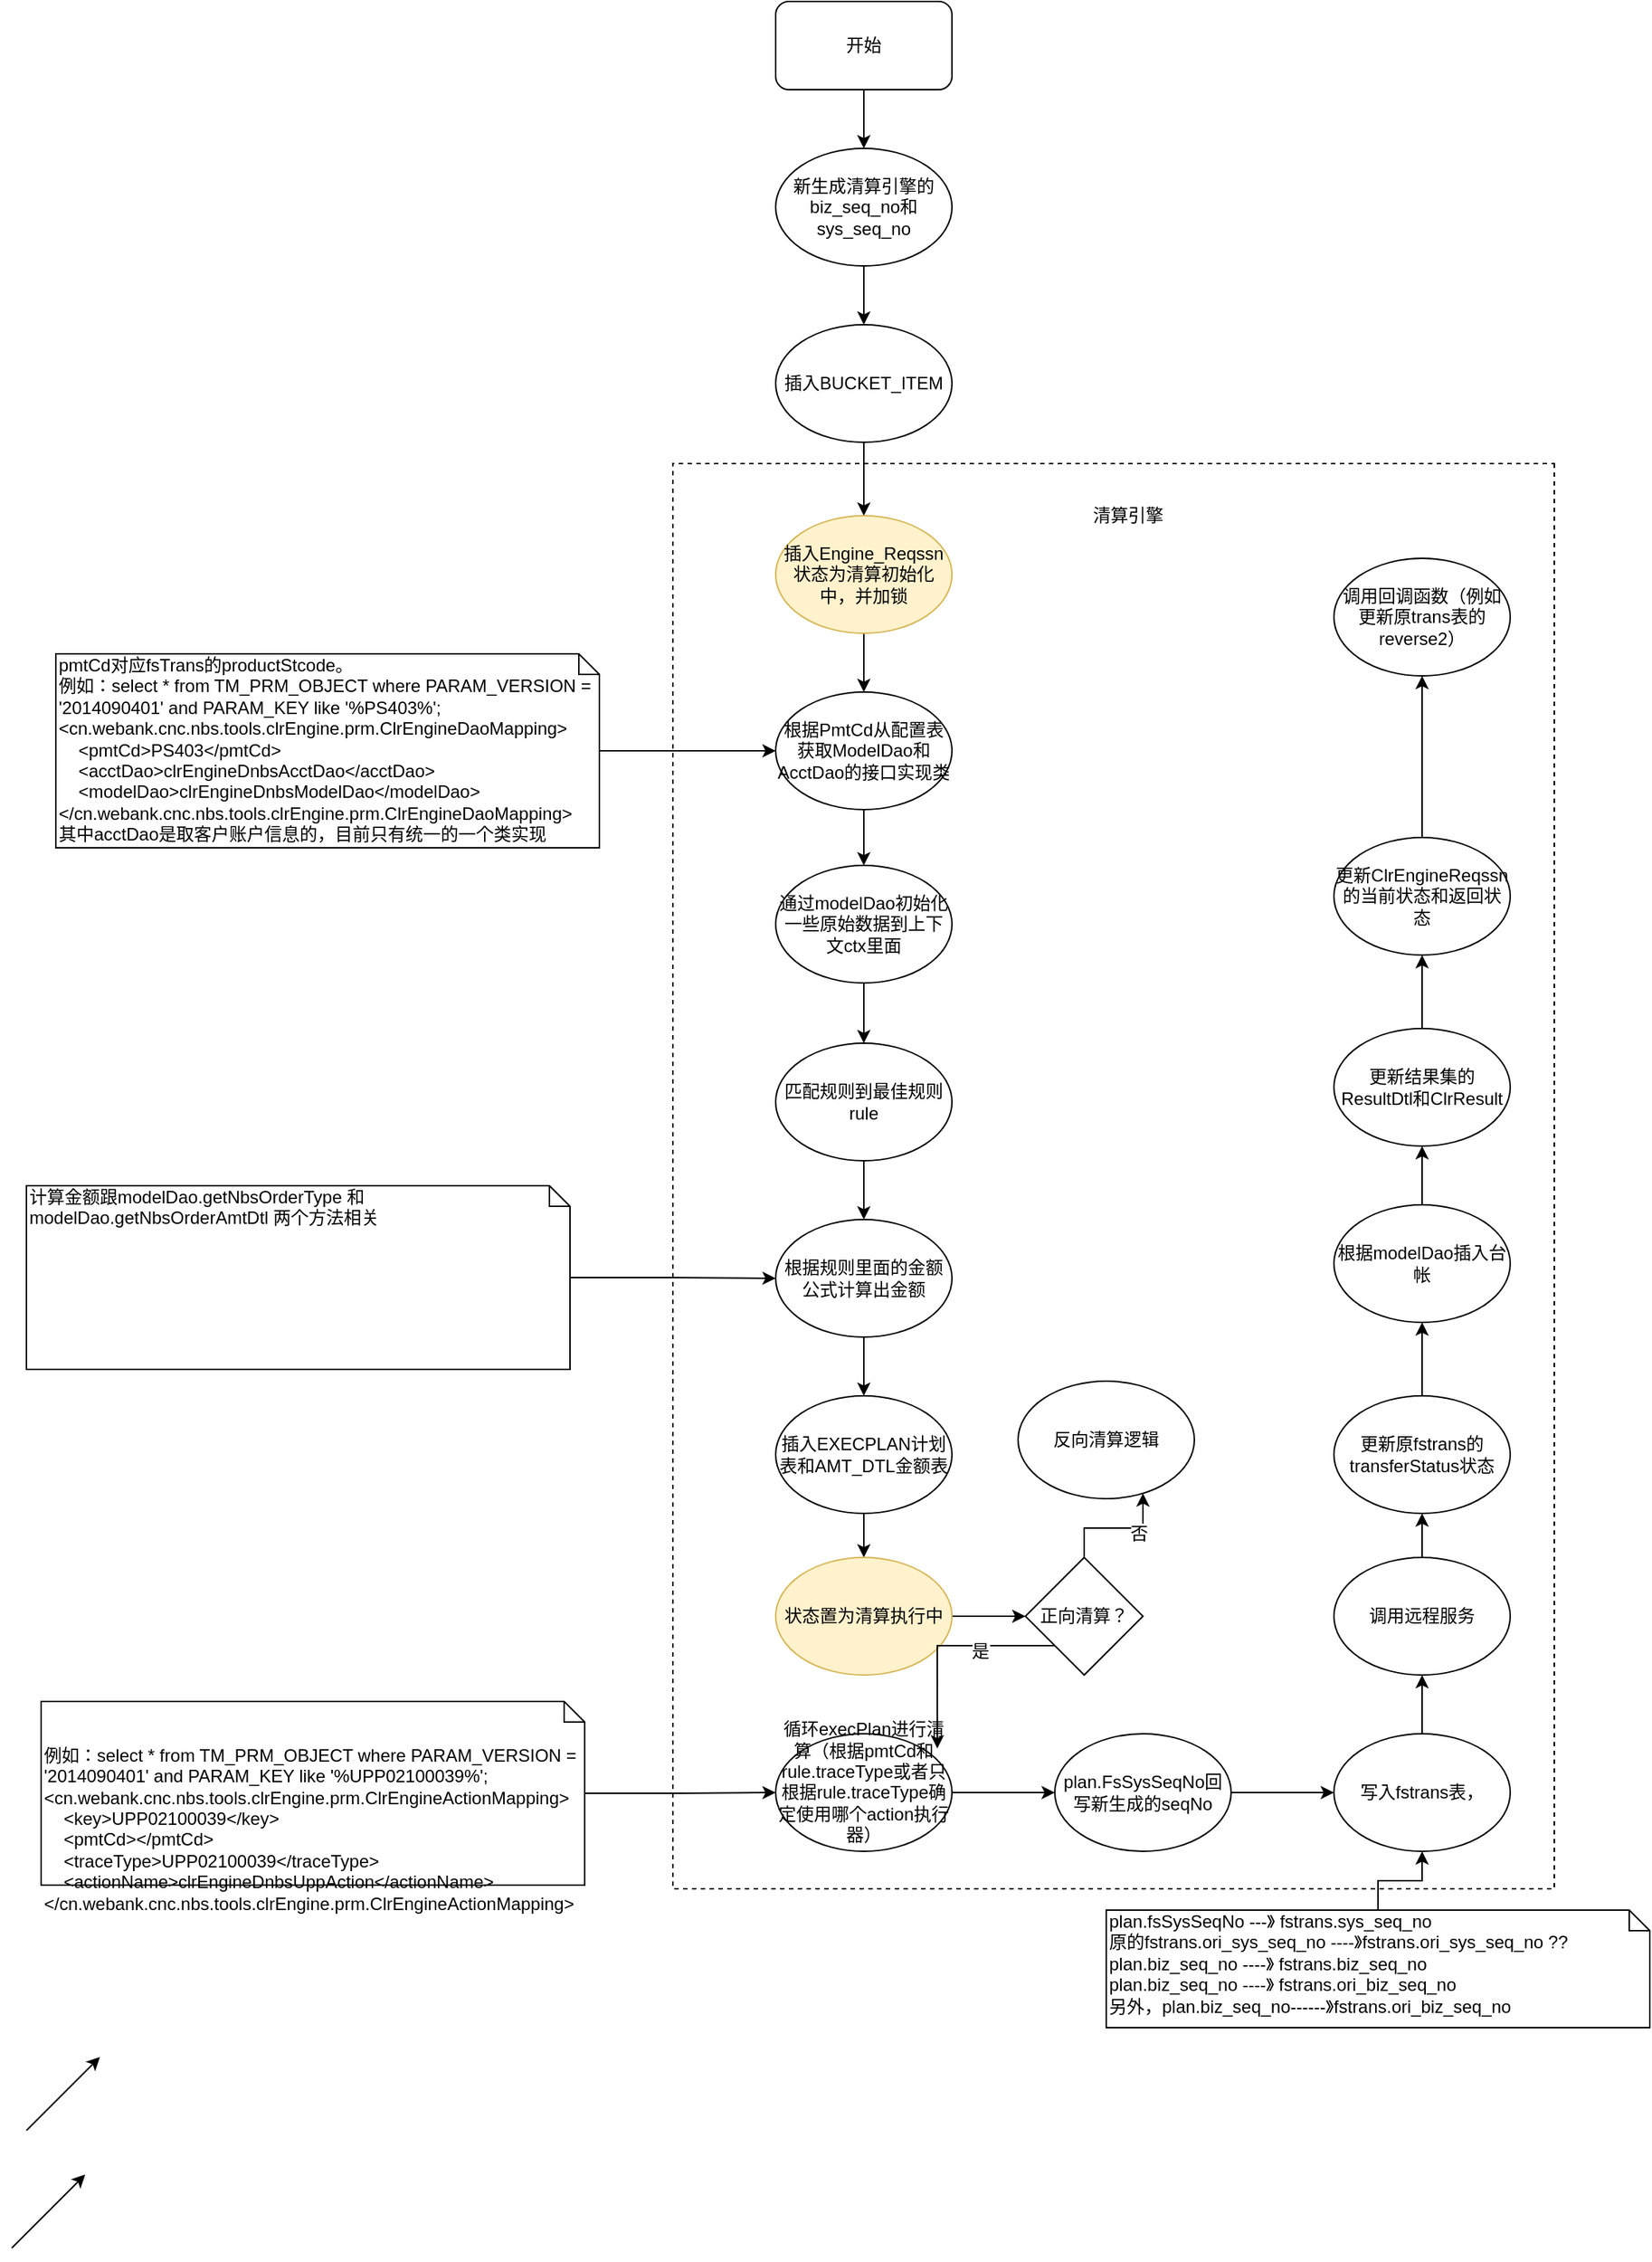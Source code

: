 <mxfile version="10.6.0" type="github"><diagram id="alFJYCYSJjcQ0Y1QCdCz" name="第 1 页"><mxGraphModel dx="2220" dy="770" grid="1" gridSize="10" guides="1" tooltips="1" connect="1" arrows="1" fold="1" page="1" pageScale="1" pageWidth="827" pageHeight="1169" math="0" shadow="0"><root><mxCell id="0"/><mxCell id="1" parent="0"/><mxCell id="IjZQBaDqgQylDI38y9SU-50" value="" style="rounded=0;whiteSpace=wrap;html=1;dashed=1;fillColor=none;direction=south;" vertex="1" parent="1"><mxGeometry x="210" y="325.5" width="600" height="970" as="geometry"/></mxCell><mxCell id="IjZQBaDqgQylDI38y9SU-12" value="" style="edgeStyle=orthogonalEdgeStyle;rounded=0;orthogonalLoop=1;jettySize=auto;html=1;" edge="1" parent="1" source="IjZQBaDqgQylDI38y9SU-1" target="IjZQBaDqgQylDI38y9SU-11"><mxGeometry relative="1" as="geometry"/></mxCell><mxCell id="IjZQBaDqgQylDI38y9SU-1" value="开始" style="rounded=1;whiteSpace=wrap;html=1;" vertex="1" parent="1"><mxGeometry x="280" y="11" width="120" height="60" as="geometry"/></mxCell><mxCell id="IjZQBaDqgQylDI38y9SU-9" value="" style="edgeStyle=orthogonalEdgeStyle;rounded=0;orthogonalLoop=1;jettySize=auto;html=1;" edge="1" parent="1" source="IjZQBaDqgQylDI38y9SU-2" target="IjZQBaDqgQylDI38y9SU-3"><mxGeometry relative="1" as="geometry"/></mxCell><mxCell id="IjZQBaDqgQylDI38y9SU-2" value="插入BUCKET_ITEM" style="ellipse;whiteSpace=wrap;html=1;" vertex="1" parent="1"><mxGeometry x="280" y="231" width="120" height="80" as="geometry"/></mxCell><mxCell id="IjZQBaDqgQylDI38y9SU-10" value="" style="edgeStyle=orthogonalEdgeStyle;rounded=0;orthogonalLoop=1;jettySize=auto;html=1;" edge="1" parent="1" source="IjZQBaDqgQylDI38y9SU-3" target="IjZQBaDqgQylDI38y9SU-4"><mxGeometry relative="1" as="geometry"/></mxCell><mxCell id="IjZQBaDqgQylDI38y9SU-3" value="&lt;div&gt;插入Engine_Reqssn&lt;/div&gt;&lt;div&gt;状态为清算初始化中，并加锁&lt;/div&gt;" style="ellipse;whiteSpace=wrap;html=1;fillColor=#fff2cc;strokeColor=#d6b656;" vertex="1" parent="1"><mxGeometry x="280" y="361" width="120" height="80" as="geometry"/></mxCell><mxCell id="IjZQBaDqgQylDI38y9SU-15" value="" style="edgeStyle=orthogonalEdgeStyle;rounded=0;orthogonalLoop=1;jettySize=auto;html=1;" edge="1" parent="1" source="IjZQBaDqgQylDI38y9SU-4" target="IjZQBaDqgQylDI38y9SU-14"><mxGeometry relative="1" as="geometry"/></mxCell><mxCell id="IjZQBaDqgQylDI38y9SU-4" value="根据PmtCd从配置表获取ModelDao和AcctDao的接口实现类" style="ellipse;whiteSpace=wrap;html=1;" vertex="1" parent="1"><mxGeometry x="280" y="481" width="120" height="80" as="geometry"/></mxCell><mxCell id="IjZQBaDqgQylDI38y9SU-7" value="" style="edgeStyle=orthogonalEdgeStyle;rounded=0;orthogonalLoop=1;jettySize=auto;html=1;entryX=0;entryY=0.5;entryDx=0;entryDy=0;" edge="1" parent="1" source="IjZQBaDqgQylDI38y9SU-5" target="IjZQBaDqgQylDI38y9SU-4"><mxGeometry relative="1" as="geometry"><mxPoint x="240" y="521" as="targetPoint"/></mxGeometry></mxCell><mxCell id="IjZQBaDqgQylDI38y9SU-5" value="pmtCd对应fsTrans的productStcode。&lt;br&gt;例如：select * from TM_PRM_OBJECT where PARAM_VERSION = '2014090401' and PARAM_KEY like '%PS403%';&lt;br&gt;&amp;lt;cn.webank.cnc.nbs.tools.clrEngine.prm.ClrEngineDaoMapping&amp;gt;&lt;br&gt;&amp;nbsp;&amp;nbsp;&amp;nbsp; &amp;lt;pmtCd&amp;gt;PS403&amp;lt;/pmtCd&amp;gt;&lt;br&gt;&amp;nbsp;&amp;nbsp;&amp;nbsp; &amp;lt;acctDao&amp;gt;clrEngineDnbsAcctDao&amp;lt;/acctDao&amp;gt;&lt;br&gt;&amp;nbsp;&amp;nbsp;&amp;nbsp; &amp;lt;modelDao&amp;gt;clrEngineDnbsModelDao&amp;lt;/modelDao&amp;gt;&lt;br&gt;&lt;div&gt;&amp;lt;/cn.webank.cnc.nbs.tools.clrEngine.prm.ClrEngineDaoMapping&amp;gt;&lt;/div&gt;&lt;div&gt;其中acctDao是取客户账户信息的，目前只有统一的一个类实现&lt;br&gt;&lt;/div&gt;" style="shape=note;whiteSpace=wrap;html=1;size=14;verticalAlign=top;align=left;spacingTop=-6;" vertex="1" parent="1"><mxGeometry x="-210" y="455" width="370" height="132" as="geometry"/></mxCell><mxCell id="IjZQBaDqgQylDI38y9SU-13" value="" style="edgeStyle=orthogonalEdgeStyle;rounded=0;orthogonalLoop=1;jettySize=auto;html=1;" edge="1" parent="1" source="IjZQBaDqgQylDI38y9SU-11" target="IjZQBaDqgQylDI38y9SU-2"><mxGeometry relative="1" as="geometry"/></mxCell><mxCell id="IjZQBaDqgQylDI38y9SU-11" value="新生成清算引擎的biz_seq_no和sys_seq_no" style="ellipse;whiteSpace=wrap;html=1;" vertex="1" parent="1"><mxGeometry x="280" y="111" width="120" height="80" as="geometry"/></mxCell><mxCell id="IjZQBaDqgQylDI38y9SU-18" value="" style="edgeStyle=orthogonalEdgeStyle;rounded=0;orthogonalLoop=1;jettySize=auto;html=1;" edge="1" parent="1" source="IjZQBaDqgQylDI38y9SU-14" target="IjZQBaDqgQylDI38y9SU-17"><mxGeometry relative="1" as="geometry"/></mxCell><mxCell id="IjZQBaDqgQylDI38y9SU-14" value="通过modelDao初始化一些原始数据到上下文ctx里面" style="ellipse;whiteSpace=wrap;html=1;" vertex="1" parent="1"><mxGeometry x="280" y="599" width="120" height="80" as="geometry"/></mxCell><mxCell id="IjZQBaDqgQylDI38y9SU-21" value="" style="edgeStyle=orthogonalEdgeStyle;rounded=0;orthogonalLoop=1;jettySize=auto;html=1;" edge="1" parent="1" source="IjZQBaDqgQylDI38y9SU-17" target="IjZQBaDqgQylDI38y9SU-19"><mxGeometry relative="1" as="geometry"/></mxCell><mxCell id="IjZQBaDqgQylDI38y9SU-17" value="匹配规则到最佳规则rule" style="ellipse;whiteSpace=wrap;html=1;" vertex="1" parent="1"><mxGeometry x="280" y="720" width="120" height="80" as="geometry"/></mxCell><mxCell id="IjZQBaDqgQylDI38y9SU-22" value="" style="edgeStyle=orthogonalEdgeStyle;rounded=0;orthogonalLoop=1;jettySize=auto;html=1;" edge="1" parent="1" source="IjZQBaDqgQylDI38y9SU-19" target="IjZQBaDqgQylDI38y9SU-20"><mxGeometry relative="1" as="geometry"/></mxCell><mxCell id="IjZQBaDqgQylDI38y9SU-19" value="根据规则里面的金额公式计算出金额" style="ellipse;whiteSpace=wrap;html=1;" vertex="1" parent="1"><mxGeometry x="280" y="840" width="120" height="80" as="geometry"/></mxCell><mxCell id="IjZQBaDqgQylDI38y9SU-24" value="" style="edgeStyle=orthogonalEdgeStyle;rounded=0;orthogonalLoop=1;jettySize=auto;html=1;" edge="1" parent="1" source="IjZQBaDqgQylDI38y9SU-20" target="IjZQBaDqgQylDI38y9SU-23"><mxGeometry relative="1" as="geometry"/></mxCell><mxCell id="IjZQBaDqgQylDI38y9SU-20" value="插入EXECPLAN计划表和AMT_DTL金额表" style="ellipse;whiteSpace=wrap;html=1;" vertex="1" parent="1"><mxGeometry x="280" y="960" width="120" height="80" as="geometry"/></mxCell><mxCell id="IjZQBaDqgQylDI38y9SU-56" value="" style="edgeStyle=orthogonalEdgeStyle;rounded=0;orthogonalLoop=1;jettySize=auto;html=1;" edge="1" parent="1" source="IjZQBaDqgQylDI38y9SU-23" target="IjZQBaDqgQylDI38y9SU-55"><mxGeometry relative="1" as="geometry"/></mxCell><mxCell id="IjZQBaDqgQylDI38y9SU-23" value="状态置为清算执行中" style="ellipse;whiteSpace=wrap;html=1;fillColor=#fff2cc;strokeColor=#d6b656;" vertex="1" parent="1"><mxGeometry x="280" y="1070" width="120" height="80" as="geometry"/></mxCell><mxCell id="IjZQBaDqgQylDI38y9SU-35" value="" style="edgeStyle=orthogonalEdgeStyle;rounded=0;orthogonalLoop=1;jettySize=auto;html=1;" edge="1" parent="1" source="IjZQBaDqgQylDI38y9SU-25" target="IjZQBaDqgQylDI38y9SU-30"><mxGeometry relative="1" as="geometry"/></mxCell><mxCell id="IjZQBaDqgQylDI38y9SU-25" value="&lt;div&gt;循环execPlan进行清算（根据pmtCd和rule.traceType或者只根据rule.traceType确定使用哪个action执行器）&lt;br&gt;&lt;/div&gt;&lt;div&gt;&lt;br&gt;&lt;/div&gt;" style="ellipse;whiteSpace=wrap;html=1;" vertex="1" parent="1"><mxGeometry x="280" y="1190" width="120" height="80" as="geometry"/></mxCell><mxCell id="IjZQBaDqgQylDI38y9SU-29" value="" style="edgeStyle=orthogonalEdgeStyle;rounded=0;orthogonalLoop=1;jettySize=auto;html=1;" edge="1" parent="1" source="IjZQBaDqgQylDI38y9SU-28" target="IjZQBaDqgQylDI38y9SU-25"><mxGeometry relative="1" as="geometry"/></mxCell><mxCell id="IjZQBaDqgQylDI38y9SU-28" value="&lt;div&gt;&lt;br&gt;&lt;/div&gt;&lt;div&gt;&lt;br&gt;&lt;/div&gt;&lt;div&gt;例如：select * from TM_PRM_OBJECT where PARAM_VERSION = '2014090401' and PARAM_KEY like '%UPP02100039%';&lt;/div&gt;&amp;lt;cn.webank.cnc.nbs.tools.clrEngine.prm.ClrEngineActionMapping&amp;gt;&lt;br&gt;&amp;nbsp;&amp;nbsp;&amp;nbsp; &amp;lt;key&amp;gt;UPP02100039&amp;lt;/key&amp;gt;&lt;br&gt;&amp;nbsp;&amp;nbsp;&amp;nbsp; &amp;lt;pmtCd&amp;gt;&amp;lt;/pmtCd&amp;gt;&lt;br&gt;&amp;nbsp;&amp;nbsp;&amp;nbsp; &amp;lt;traceType&amp;gt;UPP02100039&amp;lt;/traceType&amp;gt;&lt;br&gt;&amp;nbsp;&amp;nbsp;&amp;nbsp; &amp;lt;actionName&amp;gt;clrEngineDnbsUppAction&amp;lt;/actionName&amp;gt;&lt;br&gt;&amp;lt;/cn.webank.cnc.nbs.tools.clrEngine.prm.ClrEngineActionMapping&amp;gt;" style="shape=note;whiteSpace=wrap;html=1;size=14;verticalAlign=top;align=left;spacingTop=-6;" vertex="1" parent="1"><mxGeometry x="-220" y="1168" width="370" height="125" as="geometry"/></mxCell><mxCell id="IjZQBaDqgQylDI38y9SU-32" value="" style="edgeStyle=orthogonalEdgeStyle;rounded=0;orthogonalLoop=1;jettySize=auto;html=1;" edge="1" parent="1" source="IjZQBaDqgQylDI38y9SU-30" target="IjZQBaDqgQylDI38y9SU-31"><mxGeometry relative="1" as="geometry"/></mxCell><mxCell id="IjZQBaDqgQylDI38y9SU-30" value="plan.FsSysSeqNo回写新生成的seqNo" style="ellipse;whiteSpace=wrap;html=1;" vertex="1" parent="1"><mxGeometry x="470" y="1190" width="120" height="80" as="geometry"/></mxCell><mxCell id="IjZQBaDqgQylDI38y9SU-37" value="" style="edgeStyle=orthogonalEdgeStyle;rounded=0;orthogonalLoop=1;jettySize=auto;html=1;" edge="1" parent="1" source="IjZQBaDqgQylDI38y9SU-31" target="IjZQBaDqgQylDI38y9SU-36"><mxGeometry relative="1" as="geometry"/></mxCell><mxCell id="IjZQBaDqgQylDI38y9SU-31" value="写入fstrans表，" style="ellipse;whiteSpace=wrap;html=1;" vertex="1" parent="1"><mxGeometry x="660" y="1190" width="120" height="80" as="geometry"/></mxCell><mxCell id="IjZQBaDqgQylDI38y9SU-34" value="" style="edgeStyle=orthogonalEdgeStyle;rounded=0;orthogonalLoop=1;jettySize=auto;html=1;" edge="1" parent="1" source="IjZQBaDqgQylDI38y9SU-33" target="IjZQBaDqgQylDI38y9SU-31"><mxGeometry relative="1" as="geometry"/></mxCell><mxCell id="IjZQBaDqgQylDI38y9SU-33" value="&lt;div&gt;plan.fsSysSeqNo ---》 fstrans.sys_seq_no&lt;/div&gt;&lt;div&gt;原的fstrans.ori_sys_seq_no ----》fstrans.ori_sys_seq_no ??&lt;br&gt;&lt;/div&gt;&lt;div&gt;plan.biz_seq_no ----》 fstrans.biz_seq_no&lt;/div&gt;&lt;div&gt;plan.biz_seq_no ----》 fstrans.ori_biz_seq_no&lt;/div&gt;&lt;div&gt;另外，plan.biz_seq_no------》fstrans.ori_biz_seq_no&lt;br&gt;&lt;/div&gt;" style="shape=note;whiteSpace=wrap;html=1;size=14;verticalAlign=top;align=left;spacingTop=-6;" vertex="1" parent="1"><mxGeometry x="505" y="1310" width="370" height="80" as="geometry"/></mxCell><mxCell id="IjZQBaDqgQylDI38y9SU-39" value="" style="edgeStyle=orthogonalEdgeStyle;rounded=0;orthogonalLoop=1;jettySize=auto;html=1;" edge="1" parent="1" source="IjZQBaDqgQylDI38y9SU-36" target="IjZQBaDqgQylDI38y9SU-38"><mxGeometry relative="1" as="geometry"/></mxCell><mxCell id="IjZQBaDqgQylDI38y9SU-36" value="调用远程服务" style="ellipse;whiteSpace=wrap;html=1;" vertex="1" parent="1"><mxGeometry x="660" y="1070" width="120" height="80" as="geometry"/></mxCell><mxCell id="IjZQBaDqgQylDI38y9SU-44" value="" style="edgeStyle=orthogonalEdgeStyle;rounded=0;orthogonalLoop=1;jettySize=auto;html=1;" edge="1" parent="1" source="IjZQBaDqgQylDI38y9SU-38" target="IjZQBaDqgQylDI38y9SU-40"><mxGeometry relative="1" as="geometry"/></mxCell><mxCell id="IjZQBaDqgQylDI38y9SU-38" value="更新原fstrans的transferStatus状态" style="ellipse;whiteSpace=wrap;html=1;" vertex="1" parent="1"><mxGeometry x="660" y="960" width="120" height="80" as="geometry"/></mxCell><mxCell id="IjZQBaDqgQylDI38y9SU-53" value="" style="edgeStyle=orthogonalEdgeStyle;rounded=0;orthogonalLoop=1;jettySize=auto;html=1;" edge="1" parent="1" source="IjZQBaDqgQylDI38y9SU-40" target="IjZQBaDqgQylDI38y9SU-52"><mxGeometry relative="1" as="geometry"/></mxCell><mxCell id="IjZQBaDqgQylDI38y9SU-40" value="根据modelDao插入台帐" style="ellipse;whiteSpace=wrap;html=1;" vertex="1" parent="1"><mxGeometry x="660" y="830" width="120" height="80" as="geometry"/></mxCell><mxCell id="IjZQBaDqgQylDI38y9SU-43" value="" style="edgeStyle=orthogonalEdgeStyle;rounded=0;orthogonalLoop=1;jettySize=auto;html=1;" edge="1" parent="1" source="IjZQBaDqgQylDI38y9SU-41" target="IjZQBaDqgQylDI38y9SU-19"><mxGeometry relative="1" as="geometry"><mxPoint x="220" y="872.5" as="targetPoint"/></mxGeometry></mxCell><mxCell id="IjZQBaDqgQylDI38y9SU-41" value="计算金额跟modelDao.getNbsOrderType 和modelDao.getNbsOrderAmtDtl 两个方法相关" style="shape=note;whiteSpace=wrap;html=1;size=14;verticalAlign=top;align=left;spacingTop=-6;" vertex="1" parent="1"><mxGeometry x="-230" y="817" width="370" height="125" as="geometry"/></mxCell><mxCell id="IjZQBaDqgQylDI38y9SU-48" value="" style="edgeStyle=orthogonalEdgeStyle;rounded=0;orthogonalLoop=1;jettySize=auto;html=1;" edge="1" parent="1" source="IjZQBaDqgQylDI38y9SU-45" target="IjZQBaDqgQylDI38y9SU-47"><mxGeometry relative="1" as="geometry"/></mxCell><mxCell id="IjZQBaDqgQylDI38y9SU-45" value="&lt;div&gt;更新ClrEngineReqssn的当前状态和返回状态&lt;/div&gt;" style="ellipse;whiteSpace=wrap;html=1;" vertex="1" parent="1"><mxGeometry x="660" y="580" width="120" height="80" as="geometry"/></mxCell><mxCell id="IjZQBaDqgQylDI38y9SU-47" value="调用回调函数（例如更新原trans表的reverse2）" style="ellipse;whiteSpace=wrap;html=1;" vertex="1" parent="1"><mxGeometry x="660" y="390" width="120" height="80" as="geometry"/></mxCell><mxCell id="IjZQBaDqgQylDI38y9SU-51" value="&lt;div&gt;清算引擎&lt;/div&gt;" style="text;html=1;strokeColor=none;fillColor=none;align=center;verticalAlign=middle;whiteSpace=wrap;rounded=0;dashed=1;" vertex="1" parent="1"><mxGeometry x="480" y="336" width="80" height="50" as="geometry"/></mxCell><mxCell id="IjZQBaDqgQylDI38y9SU-54" value="" style="edgeStyle=orthogonalEdgeStyle;rounded=0;orthogonalLoop=1;jettySize=auto;html=1;" edge="1" parent="1" source="IjZQBaDqgQylDI38y9SU-52" target="IjZQBaDqgQylDI38y9SU-45"><mxGeometry relative="1" as="geometry"/></mxCell><mxCell id="IjZQBaDqgQylDI38y9SU-52" value="更新结果集的ResultDtl和ClrResult" style="ellipse;whiteSpace=wrap;html=1;fillColor=none;" vertex="1" parent="1"><mxGeometry x="660" y="710" width="120" height="80" as="geometry"/></mxCell><mxCell id="IjZQBaDqgQylDI38y9SU-59" style="edgeStyle=orthogonalEdgeStyle;rounded=0;orthogonalLoop=1;jettySize=auto;html=1;exitX=0;exitY=1;exitDx=0;exitDy=0;entryX=0.917;entryY=0.125;entryDx=0;entryDy=0;entryPerimeter=0;" edge="1" parent="1" source="IjZQBaDqgQylDI38y9SU-55" target="IjZQBaDqgQylDI38y9SU-25"><mxGeometry relative="1" as="geometry"/></mxCell><mxCell id="IjZQBaDqgQylDI38y9SU-60" value="是" style="text;html=1;resizable=0;points=[];align=center;verticalAlign=middle;labelBackgroundColor=#ffffff;" vertex="1" connectable="0" parent="IjZQBaDqgQylDI38y9SU-59"><mxGeometry x="-0.32" y="4" relative="1" as="geometry"><mxPoint as="offset"/></mxGeometry></mxCell><mxCell id="IjZQBaDqgQylDI38y9SU-64" style="edgeStyle=orthogonalEdgeStyle;rounded=0;orthogonalLoop=1;jettySize=auto;html=1;exitX=0.5;exitY=0;exitDx=0;exitDy=0;" edge="1" parent="1" source="IjZQBaDqgQylDI38y9SU-55" target="IjZQBaDqgQylDI38y9SU-61"><mxGeometry relative="1" as="geometry"><Array as="points"><mxPoint x="490" y="1050"/><mxPoint x="530" y="1050"/></Array></mxGeometry></mxCell><mxCell id="IjZQBaDqgQylDI38y9SU-65" value="否" style="text;html=1;resizable=0;points=[];align=center;verticalAlign=middle;labelBackgroundColor=#ffffff;" vertex="1" connectable="0" parent="IjZQBaDqgQylDI38y9SU-64"><mxGeometry x="0.363" y="-4" relative="1" as="geometry"><mxPoint as="offset"/></mxGeometry></mxCell><mxCell id="IjZQBaDqgQylDI38y9SU-55" value="正向清算？" style="rhombus;whiteSpace=wrap;html=1;fillColor=none;" vertex="1" parent="1"><mxGeometry x="450" y="1070" width="80" height="80" as="geometry"/></mxCell><mxCell id="IjZQBaDqgQylDI38y9SU-58" value="" style="endArrow=classic;html=1;" edge="1" parent="1"><mxGeometry width="50" height="50" relative="1" as="geometry"><mxPoint x="-230" y="1460" as="sourcePoint"/><mxPoint x="-180" y="1410" as="targetPoint"/></mxGeometry></mxCell><mxCell id="IjZQBaDqgQylDI38y9SU-61" value="反向清算逻辑" style="ellipse;whiteSpace=wrap;html=1;fillColor=none;" vertex="1" parent="1"><mxGeometry x="445" y="950" width="120" height="80" as="geometry"/></mxCell><mxCell id="IjZQBaDqgQylDI38y9SU-63" value="" style="endArrow=classic;html=1;" edge="1" parent="1"><mxGeometry width="50" height="50" relative="1" as="geometry"><mxPoint x="-240" y="1540" as="sourcePoint"/><mxPoint x="-190" y="1490" as="targetPoint"/></mxGeometry></mxCell></root></mxGraphModel></diagram></mxfile>